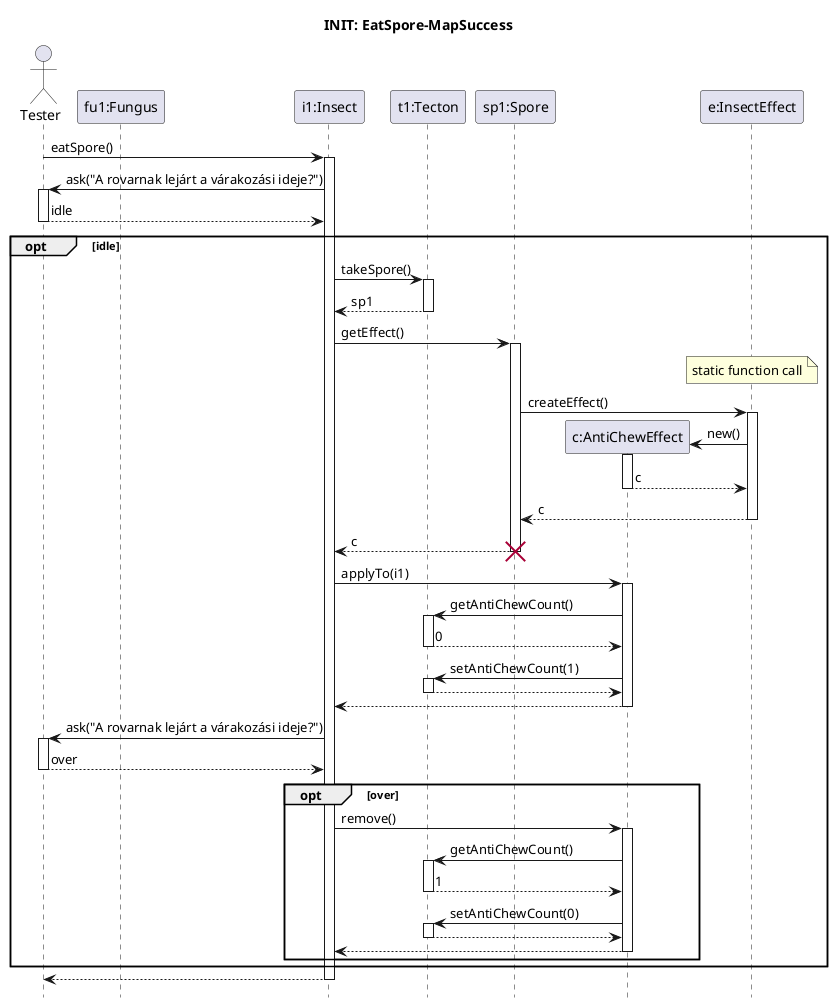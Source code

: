 @startuml Eat-spore/get-get-anticheweffect
hide footbox

title INIT: EatSpore-MapSuccess

actor Tester as S

participant "fu1:Fungus" as fu1
participant "i1:Insect" as i1
participant "t1:Tecton" as t1
participant "sp1:Spore" as sp1
participant "c:AntiChewEffect" as c
participant "e:InsectEffect" as e

S -> i1 : eatSpore()
activate i1

S <- i1 : ask("A rovarnak lejárt a várakozási ideje?")
activate S
return idle

opt idle
    i1 -> t1 : takeSpore()
    activate t1

    return sp1

    i1 -> sp1 : getEffect()
    note over e : static function call
    activate sp1

    sp1 -> e : createEffect()
    activate e

    create c
    e -> c : new()
    activate c

    return c

    return c
    return c
    destroy sp1

    i1 -> c : applyTo(i1)
    activate c
    c -> t1 : getAntiChewCount()
    activate t1
    return 0

    c -> t1 : setAntiChewCount(1)
    activate t1
    return

    return
    
    i1 -> S : ask("A rovarnak lejárt a várakozási ideje?")
    activate S
    return over

    opt over
        i1 -> c : remove()
        activate c
        
        c -> t1 : getAntiChewCount()
        activate t1
        return 1

        c -> t1 : setAntiChewCount(0)
        activate t1
        return

        return    
    end
end

return

@enduml